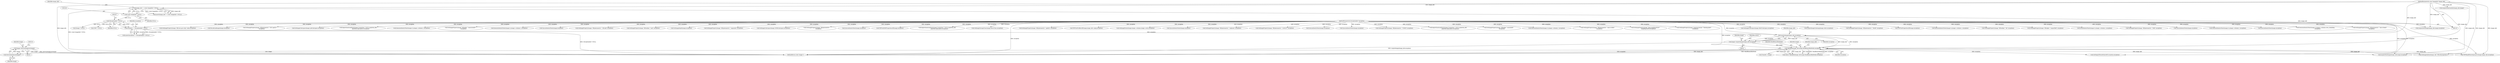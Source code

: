 digraph "0_ImageMagick_6e48aa92ff4e6e95424300ecd52a9ea453c19c60@pointer" {
"1000212" [label="(Call,image=DestroyImageList(image))"];
"1000214" [label="(Call,DestroyImageList(image))"];
"1000202" [label="(Call,OpenBlob(image_info,image,ReadBinaryBlobMode,exception))"];
"1000197" [label="(Call,AcquireImage(image_info,exception))"];
"1000157" [label="(Call,image_info != (const ImageInfo *) NULL)"];
"1000117" [label="(MethodParameterIn,const ImageInfo *image_info)"];
"1000159" [label="(Call,(const ImageInfo *) NULL)"];
"1000184" [label="(Call,exception != (ExceptionInfo *) NULL)"];
"1000118" [label="(MethodParameterIn,ExceptionInfo *exception)"];
"1000186" [label="(Call,(ExceptionInfo *) NULL)"];
"1000195" [label="(Call,image=AcquireImage(image_info,exception))"];
"1000204" [label="(Identifier,image)"];
"1000544" [label="(Call,SetImageProperty(image,\"tiff:photometric\",\"separated\",exception))"];
"1000727" [label="(Call,SetImageColorspace(image,CMYKColorspace,exception))"];
"1000118" [label="(MethodParameterIn,ExceptionInfo *exception)"];
"1000203" [label="(Identifier,image_info)"];
"1000623" [label="(Call,GetImageProperty(image,\"tiff:photometric\",\n          exception))"];
"1002126" [label="(Call,SyncAuthenticPixels(image,exception))"];
"1000760" [label="(Call,TIFFGetEXIFProperties(tiff,image,exception))"];
"1002115" [label="(Call,ImportQuantumPixels(image,(CacheView *) NULL,quantum_info,\n            quantum_type,pixels,exception))"];
"1002746" [label="(Call,SetImageStorageClass(image,DirectClass,exception))"];
"1000484" [label="(Call,SetImageProperty(image,\"tiff:photometric\",\"palette\",exception))"];
"1000183" [label="(Call,assert(exception != (ExceptionInfo *) NULL))"];
"1000739" [label="(Call,TIFFGetProfiles(tiff,image,image_info->ping,exception))"];
"1000201" [label="(Identifier,status)"];
"1000213" [label="(Identifier,image)"];
"1001407" [label="(Call,SetImageExtent(image,image->columns,image->rows,exception))"];
"1002500" [label="(Call,SyncAuthenticPixels(image,exception))"];
"1003457" [label="(Call,TIFFReadPhotoshopLayers(image,image_info,exception))"];
"1000312" [label="(Call,AcquireNextImage(image_info,image,exception))"];
"1000188" [label="(Identifier,NULL)"];
"1000222" [label="(Call,SetMagickThreadValue(tiff_exception,exception))"];
"1000185" [label="(Identifier,exception)"];
"1000199" [label="(Identifier,exception)"];
"1000752" [label="(Call,GetImageOption(image_info,\"tiff:exif-properties\"))"];
"1000564" [label="(Call,SetImageProperty(image,\"tiff:photometric\",\"unknown\",exception))"];
"1000524" [label="(Call,SetImageProperty(image,\"tiff:photometric\",\"LOGLUV\",exception))"];
"1001925" [label="(Call,SyncAuthenticPixels(image,exception))"];
"1000212" [label="(Call,image=DestroyImageList(image))"];
"1002685" [label="(Call,SyncAuthenticPixels(image,exception))"];
"1000119" [label="(Block,)"];
"1000159" [label="(Call,(const ImageInfo *) NULL)"];
"1000198" [label="(Identifier,image_info)"];
"1000217" [label="(Call,(Image *) NULL)"];
"1000157" [label="(Call,image_info != (const ImageInfo *) NULL)"];
"1000554" [label="(Call,SetImageProperty(image,\"tiff:photometric\",\"YCBCR\",exception))"];
"1003410" [label="(Call,AcquireNextImage(image_info,image,exception))"];
"1000117" [label="(MethodParameterIn,const ImageInfo *image_info)"];
"1001914" [label="(Call,ImportQuantumPixels(image,(CacheView *) NULL,quantum_info,\n            quantum_type,pixels,exception))"];
"1000245" [label="(Call,(TIFF *) NULL)"];
"1001575" [label="(Call,SetImageProperty(image,\"tiff:alpha\",\"associated\",\n                  exception))"];
"1000232" [label="(Call,(thandle_t) image)"];
"1003487" [label="(MethodReturn,static Image *)"];
"1003202" [label="(Call,QueueAuthenticPixels(image,0,y,image->columns,1,exception))"];
"1000474" [label="(Call,SetImageProperty(image,\"tiff:photometric\",\"min-is-white\",\n          exception))"];
"1000161" [label="(Identifier,NULL)"];
"1001092" [label="(Call,SetImageProperty(image,\"jpeg:sampling-factor\",\n                 sampling_factor,exception))"];
"1000452" [label="(Call,SetImageProperty(image,\"quantum:format\",\"floating-point\",\n        exception))"];
"1000719" [label="(Call,SetImageColorspace(image,GRAYColorspace,exception))"];
"1001425" [label="(Call,AcquireQuantumInfo(image_info,image))"];
"1000200" [label="(Call,status=OpenBlob(image_info,image,ReadBinaryBlobMode,exception))"];
"1000186" [label="(Call,(ExceptionInfo *) NULL)"];
"1000184" [label="(Call,exception != (ExceptionInfo *) NULL)"];
"1000195" [label="(Call,image=AcquireImage(image_info,exception))"];
"1001176" [label="(Call,AcquireImageColormap(image,colors,exception))"];
"1000534" [label="(Call,SetImageProperty(image,\"tiff:photometric\",\"MASK\",exception))"];
"1000746" [label="(Call,TIFFGetProperties(tiff,image,exception))"];
"1002379" [label="(Call,QueueAuthenticPixels(image,0,y,image->columns,1,exception))"];
"1000211" [label="(Block,)"];
"1000197" [label="(Call,AcquireImage(image_info,exception))"];
"1000687" [label="(Call,SetImageProperty(image,\"tiff:endian\",\"lsb\",exception))"];
"1001524" [label="(Call,SetImageProperty(image,\"tiff:alpha\",\"unspecified\",exception))"];
"1002207" [label="(Call,GetAuthenticPixels(image,0,y,image->columns,1,exception))"];
"1000494" [label="(Call,SetImageProperty(image,\"tiff:photometric\",\"RGB\",exception))"];
"1000158" [label="(Identifier,image_info)"];
"1000196" [label="(Identifier,image)"];
"1002304" [label="(Call,SyncAuthenticPixels(image,exception))"];
"1002097" [label="(Call,QueueAuthenticPixels(image,0,y,image->columns,1,exception))"];
"1003292" [label="(Call,SyncAuthenticPixels(image,exception))"];
"1002837" [label="(Call,QueueAuthenticPixels(image,0,y,image->columns,rows_remaining,\n            exception))"];
"1000464" [label="(Call,SetImageProperty(image,\"tiff:photometric\",\"min-is-black\",\n          exception))"];
"1000156" [label="(Call,assert(image_info != (const ImageInfo *) NULL))"];
"1001621" [label="(Call,SetImageProperty(image,\"tiff:rows-per-strip\",value,exception))"];
"1003345" [label="(Call,DecodeLabImage(image,exception))"];
"1000514" [label="(Call,SetImageProperty(image,\"tiff:photometric\",\"CIE Log2(L)\",\n          exception))"];
"1000214" [label="(Call,DestroyImageList(image))"];
"1000205" [label="(Identifier,ReadBinaryBlobMode)"];
"1000735" [label="(Call,SetImageColorspace(image,LabColorspace,exception))"];
"1002293" [label="(Call,ImportQuantumPixels(image,(CacheView *) NULL,quantum_info,\n              quantum_type,pixels,exception))"];
"1002560" [label="(Call,QueueAuthenticPixels(image,0,y,image->columns,1,exception))"];
"1000215" [label="(Identifier,image)"];
"1000206" [label="(Identifier,exception)"];
"1001589" [label="(Call,SetImageProperty(image,\"tiff:alpha\",\"unassociated\",\n                  exception))"];
"1001896" [label="(Call,QueueAuthenticPixels(image,0,y,image->columns,1,exception))"];
"1003059" [label="(Call,SyncAuthenticPixels(image,exception))"];
"1000504" [label="(Call,SetImageProperty(image,\"tiff:photometric\",\"CIELAB\",exception))"];
"1000701" [label="(Call,SetImageProperty(image,\"tiff:endian\",\"msb\",exception))"];
"1001373" [label="(Call,GetImageDepth(image,exception))"];
"1000202" [label="(Call,OpenBlob(image_info,image,ReadBinaryBlobMode,exception))"];
"1000212" -> "1000211"  [label="AST: "];
"1000212" -> "1000214"  [label="CFG: "];
"1000213" -> "1000212"  [label="AST: "];
"1000214" -> "1000212"  [label="AST: "];
"1000218" -> "1000212"  [label="CFG: "];
"1000212" -> "1003487"  [label="DDG: DestroyImageList(image)"];
"1000212" -> "1003487"  [label="DDG: image"];
"1000214" -> "1000212"  [label="DDG: image"];
"1000214" -> "1000215"  [label="CFG: "];
"1000215" -> "1000214"  [label="AST: "];
"1000202" -> "1000214"  [label="DDG: image"];
"1000202" -> "1000200"  [label="AST: "];
"1000202" -> "1000206"  [label="CFG: "];
"1000203" -> "1000202"  [label="AST: "];
"1000204" -> "1000202"  [label="AST: "];
"1000205" -> "1000202"  [label="AST: "];
"1000206" -> "1000202"  [label="AST: "];
"1000200" -> "1000202"  [label="CFG: "];
"1000202" -> "1003487"  [label="DDG: exception"];
"1000202" -> "1003487"  [label="DDG: image_info"];
"1000202" -> "1003487"  [label="DDG: ReadBinaryBlobMode"];
"1000202" -> "1000200"  [label="DDG: image_info"];
"1000202" -> "1000200"  [label="DDG: image"];
"1000202" -> "1000200"  [label="DDG: ReadBinaryBlobMode"];
"1000202" -> "1000200"  [label="DDG: exception"];
"1000197" -> "1000202"  [label="DDG: image_info"];
"1000197" -> "1000202"  [label="DDG: exception"];
"1000117" -> "1000202"  [label="DDG: image_info"];
"1000195" -> "1000202"  [label="DDG: image"];
"1000118" -> "1000202"  [label="DDG: exception"];
"1000202" -> "1000222"  [label="DDG: exception"];
"1000202" -> "1000232"  [label="DDG: image"];
"1000202" -> "1000312"  [label="DDG: image_info"];
"1000202" -> "1000752"  [label="DDG: image_info"];
"1000202" -> "1003457"  [label="DDG: image_info"];
"1000197" -> "1000195"  [label="AST: "];
"1000197" -> "1000199"  [label="CFG: "];
"1000198" -> "1000197"  [label="AST: "];
"1000199" -> "1000197"  [label="AST: "];
"1000195" -> "1000197"  [label="CFG: "];
"1000197" -> "1000195"  [label="DDG: image_info"];
"1000197" -> "1000195"  [label="DDG: exception"];
"1000157" -> "1000197"  [label="DDG: image_info"];
"1000117" -> "1000197"  [label="DDG: image_info"];
"1000184" -> "1000197"  [label="DDG: exception"];
"1000118" -> "1000197"  [label="DDG: exception"];
"1000157" -> "1000156"  [label="AST: "];
"1000157" -> "1000159"  [label="CFG: "];
"1000158" -> "1000157"  [label="AST: "];
"1000159" -> "1000157"  [label="AST: "];
"1000156" -> "1000157"  [label="CFG: "];
"1000157" -> "1003487"  [label="DDG: (const ImageInfo *) NULL"];
"1000157" -> "1000156"  [label="DDG: image_info"];
"1000157" -> "1000156"  [label="DDG: (const ImageInfo *) NULL"];
"1000117" -> "1000157"  [label="DDG: image_info"];
"1000159" -> "1000157"  [label="DDG: NULL"];
"1000117" -> "1000116"  [label="AST: "];
"1000117" -> "1003487"  [label="DDG: image_info"];
"1000117" -> "1000312"  [label="DDG: image_info"];
"1000117" -> "1000752"  [label="DDG: image_info"];
"1000117" -> "1001425"  [label="DDG: image_info"];
"1000117" -> "1003410"  [label="DDG: image_info"];
"1000117" -> "1003457"  [label="DDG: image_info"];
"1000159" -> "1000161"  [label="CFG: "];
"1000160" -> "1000159"  [label="AST: "];
"1000161" -> "1000159"  [label="AST: "];
"1000159" -> "1000186"  [label="DDG: NULL"];
"1000184" -> "1000183"  [label="AST: "];
"1000184" -> "1000186"  [label="CFG: "];
"1000185" -> "1000184"  [label="AST: "];
"1000186" -> "1000184"  [label="AST: "];
"1000183" -> "1000184"  [label="CFG: "];
"1000184" -> "1003487"  [label="DDG: (ExceptionInfo *) NULL"];
"1000184" -> "1000183"  [label="DDG: exception"];
"1000184" -> "1000183"  [label="DDG: (ExceptionInfo *) NULL"];
"1000118" -> "1000184"  [label="DDG: exception"];
"1000186" -> "1000184"  [label="DDG: NULL"];
"1000118" -> "1000116"  [label="AST: "];
"1000118" -> "1003487"  [label="DDG: exception"];
"1000118" -> "1000222"  [label="DDG: exception"];
"1000118" -> "1000312"  [label="DDG: exception"];
"1000118" -> "1000452"  [label="DDG: exception"];
"1000118" -> "1000464"  [label="DDG: exception"];
"1000118" -> "1000474"  [label="DDG: exception"];
"1000118" -> "1000484"  [label="DDG: exception"];
"1000118" -> "1000494"  [label="DDG: exception"];
"1000118" -> "1000504"  [label="DDG: exception"];
"1000118" -> "1000514"  [label="DDG: exception"];
"1000118" -> "1000524"  [label="DDG: exception"];
"1000118" -> "1000534"  [label="DDG: exception"];
"1000118" -> "1000544"  [label="DDG: exception"];
"1000118" -> "1000554"  [label="DDG: exception"];
"1000118" -> "1000564"  [label="DDG: exception"];
"1000118" -> "1000623"  [label="DDG: exception"];
"1000118" -> "1000687"  [label="DDG: exception"];
"1000118" -> "1000701"  [label="DDG: exception"];
"1000118" -> "1000719"  [label="DDG: exception"];
"1000118" -> "1000727"  [label="DDG: exception"];
"1000118" -> "1000735"  [label="DDG: exception"];
"1000118" -> "1000739"  [label="DDG: exception"];
"1000118" -> "1000746"  [label="DDG: exception"];
"1000118" -> "1000760"  [label="DDG: exception"];
"1000118" -> "1001092"  [label="DDG: exception"];
"1000118" -> "1001176"  [label="DDG: exception"];
"1000118" -> "1001373"  [label="DDG: exception"];
"1000118" -> "1001407"  [label="DDG: exception"];
"1000118" -> "1001524"  [label="DDG: exception"];
"1000118" -> "1001575"  [label="DDG: exception"];
"1000118" -> "1001589"  [label="DDG: exception"];
"1000118" -> "1001621"  [label="DDG: exception"];
"1000118" -> "1001896"  [label="DDG: exception"];
"1000118" -> "1001914"  [label="DDG: exception"];
"1000118" -> "1001925"  [label="DDG: exception"];
"1000118" -> "1002097"  [label="DDG: exception"];
"1000118" -> "1002115"  [label="DDG: exception"];
"1000118" -> "1002126"  [label="DDG: exception"];
"1000118" -> "1002207"  [label="DDG: exception"];
"1000118" -> "1002293"  [label="DDG: exception"];
"1000118" -> "1002304"  [label="DDG: exception"];
"1000118" -> "1002379"  [label="DDG: exception"];
"1000118" -> "1002500"  [label="DDG: exception"];
"1000118" -> "1002560"  [label="DDG: exception"];
"1000118" -> "1002685"  [label="DDG: exception"];
"1000118" -> "1002746"  [label="DDG: exception"];
"1000118" -> "1002837"  [label="DDG: exception"];
"1000118" -> "1003059"  [label="DDG: exception"];
"1000118" -> "1003202"  [label="DDG: exception"];
"1000118" -> "1003292"  [label="DDG: exception"];
"1000118" -> "1003345"  [label="DDG: exception"];
"1000118" -> "1003410"  [label="DDG: exception"];
"1000118" -> "1003457"  [label="DDG: exception"];
"1000186" -> "1000188"  [label="CFG: "];
"1000187" -> "1000186"  [label="AST: "];
"1000188" -> "1000186"  [label="AST: "];
"1000186" -> "1000217"  [label="DDG: NULL"];
"1000186" -> "1000245"  [label="DDG: NULL"];
"1000195" -> "1000119"  [label="AST: "];
"1000196" -> "1000195"  [label="AST: "];
"1000201" -> "1000195"  [label="CFG: "];
"1000195" -> "1003487"  [label="DDG: AcquireImage(image_info,exception)"];
}
